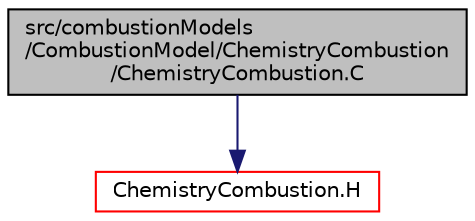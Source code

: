 digraph "src/combustionModels/CombustionModel/ChemistryCombustion/ChemistryCombustion.C"
{
  bgcolor="transparent";
  edge [fontname="Helvetica",fontsize="10",labelfontname="Helvetica",labelfontsize="10"];
  node [fontname="Helvetica",fontsize="10",shape=record];
  Node1 [label="src/combustionModels\l/CombustionModel/ChemistryCombustion\l/ChemistryCombustion.C",height=0.2,width=0.4,color="black", fillcolor="grey75", style="filled" fontcolor="black"];
  Node1 -> Node2 [color="midnightblue",fontsize="10",style="solid",fontname="Helvetica"];
  Node2 [label="ChemistryCombustion.H",height=0.2,width=0.4,color="red",URL="$ChemistryCombustion_8H.html"];
}
